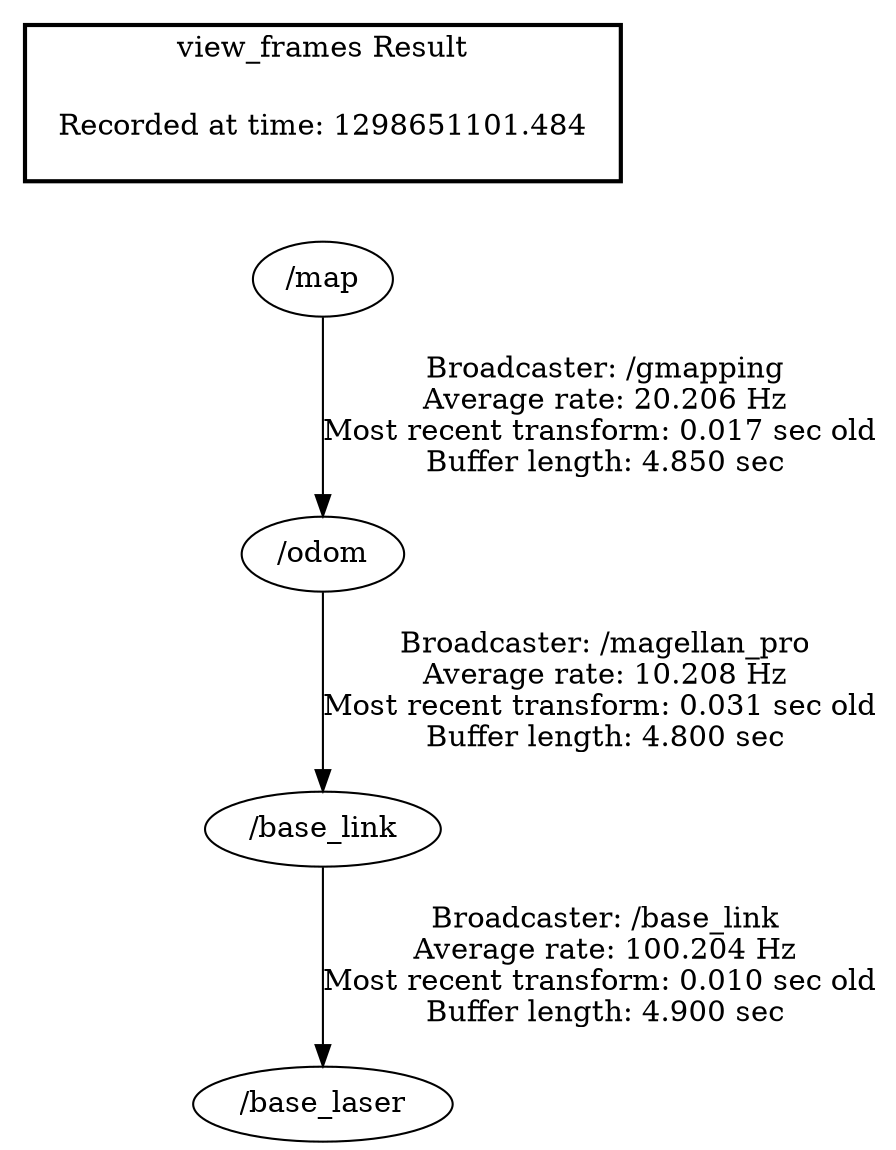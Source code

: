 digraph G {
"/base_link" -> "/base_laser"[label="Broadcaster: /base_link\nAverage rate: 100.204 Hz\nMost recent transform: 0.010 sec old \nBuffer length: 4.900 sec\n"];
"/odom" -> "/base_link"[label="Broadcaster: /magellan_pro\nAverage rate: 10.208 Hz\nMost recent transform: 0.031 sec old \nBuffer length: 4.800 sec\n"];
"/map" -> "/odom"[label="Broadcaster: /gmapping\nAverage rate: 20.206 Hz\nMost recent transform: 0.017 sec old \nBuffer length: 4.850 sec\n"];
edge [style=invis];
 subgraph cluster_legend { style=bold; color=black; label ="view_frames Result";
"Recorded at time: 1298651101.484"[ shape=plaintext ] ;
 }->"/map";
}